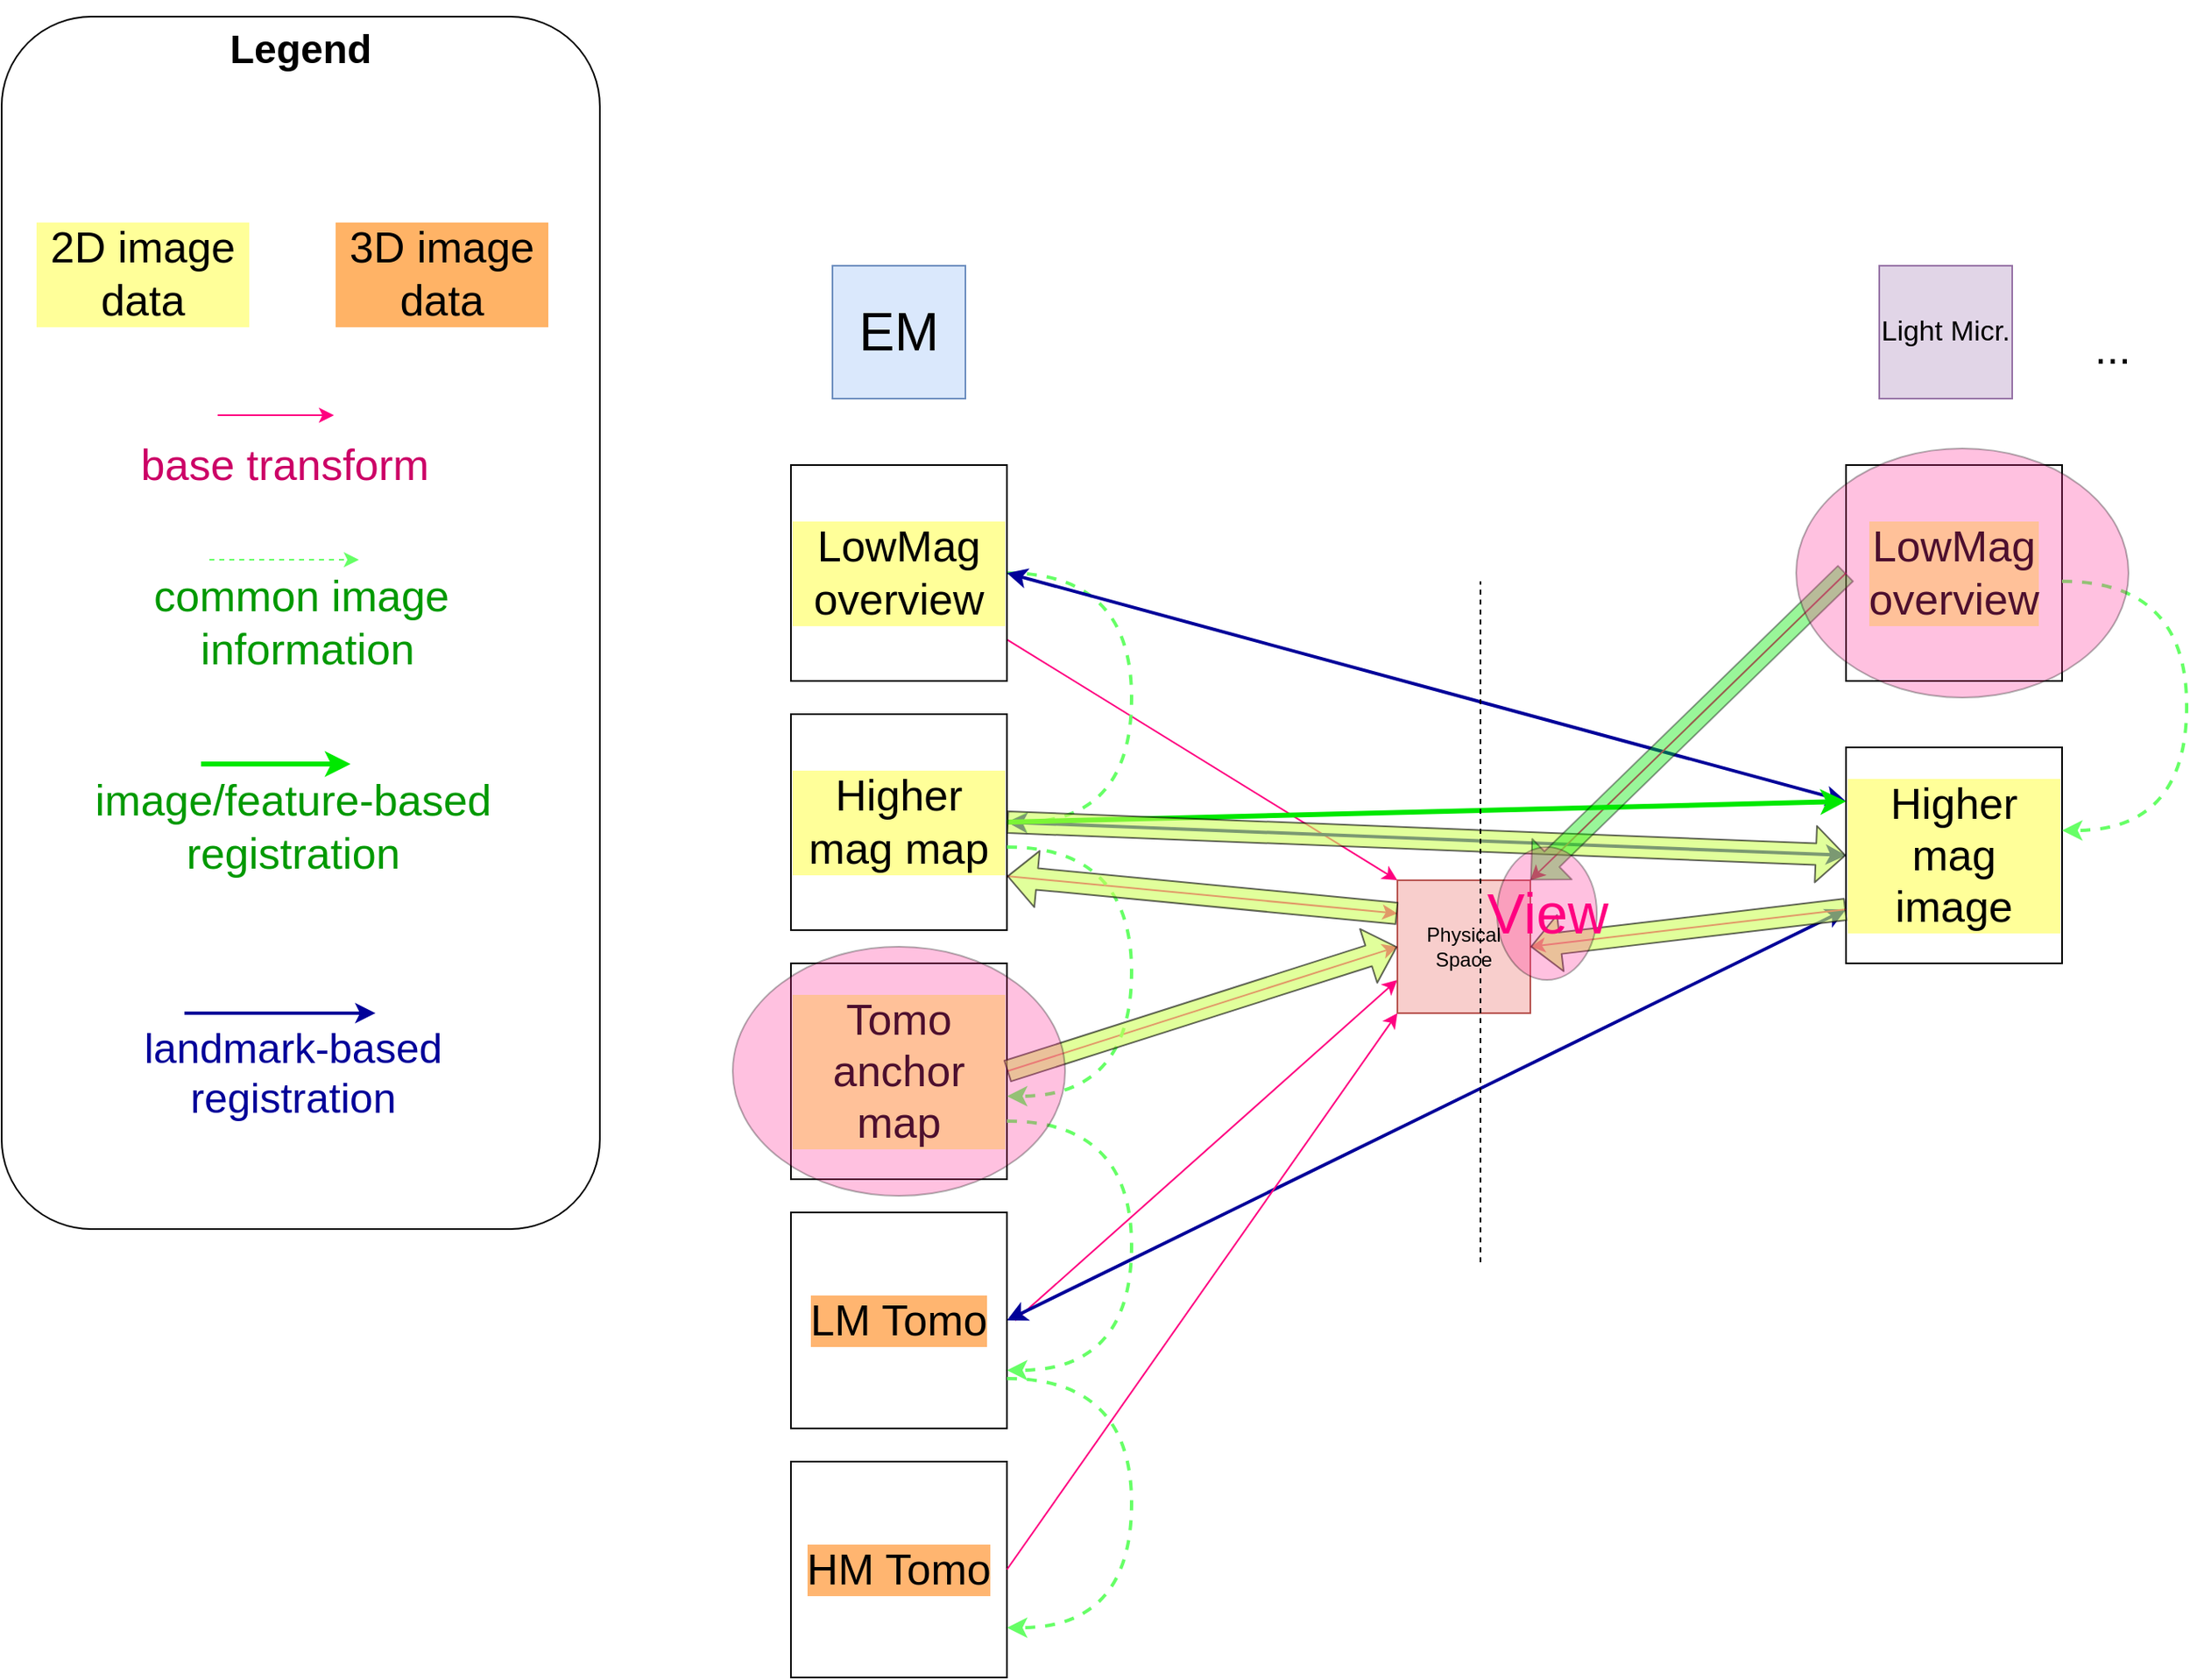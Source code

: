 <mxfile version="14.4.3" type="device"><diagram id="pOuN7SqExKHSNRTI34ed" name="Page-1"><mxGraphModel dx="1950" dy="1998" grid="1" gridSize="10" guides="1" tooltips="1" connect="1" arrows="1" fold="1" page="1" pageScale="1" pageWidth="827" pageHeight="1169" math="0" shadow="0"><root><mxCell id="0"/><mxCell id="1" parent="0"/><mxCell id="qQ7M22QNnEIVx3Uv5I45-1" value="" style="rounded=1;whiteSpace=wrap;html=1;labelBackgroundColor=none;" parent="1" vertex="1"><mxGeometry x="-330" width="360" height="730" as="geometry"/></mxCell><mxCell id="Qksh9HP-Rh7d2STWilPI-1" value="EM" style="whiteSpace=wrap;html=1;aspect=fixed;fontSize=32;labelBackgroundColor=none;fillColor=#dae8fc;strokeColor=#6c8ebf;" parent="1" vertex="1"><mxGeometry x="170" y="150" width="80" height="80" as="geometry"/></mxCell><mxCell id="Qksh9HP-Rh7d2STWilPI-2" value="Light Micr." style="whiteSpace=wrap;html=1;aspect=fixed;fontSize=17;fillColor=#e1d5e7;strokeColor=#9673a6;" parent="1" vertex="1"><mxGeometry x="800" y="150" width="80" height="80" as="geometry"/></mxCell><mxCell id="Qksh9HP-Rh7d2STWilPI-3" value="..." style="text;html=1;align=center;verticalAlign=middle;resizable=0;points=[];autosize=1;fontSize=26;" parent="1" vertex="1"><mxGeometry x="920" y="180" width="40" height="40" as="geometry"/></mxCell><mxCell id="Qksh9HP-Rh7d2STWilPI-9" value="" style="rounded=0;orthogonalLoop=1;jettySize=auto;html=1;fontSize=26;fontColor=#CC0066;strokeColor=#FF0080;entryX=0;entryY=0;entryDx=0;entryDy=0;" parent="1" source="Qksh9HP-Rh7d2STWilPI-4" target="aDSf3XUWdxqSus97QoOU-2" edge="1"><mxGeometry relative="1" as="geometry"><mxPoint x="430" y="520" as="targetPoint"/></mxGeometry></mxCell><mxCell id="Qksh9HP-Rh7d2STWilPI-17" style="edgeStyle=orthogonalEdgeStyle;rounded=0;orthogonalLoop=1;jettySize=auto;html=1;fontSize=26;fontColor=#CC0066;curved=1;entryX=1;entryY=0.5;entryDx=0;entryDy=0;strokeColor=#66FF66;exitX=1;exitY=0.5;exitDx=0;exitDy=0;strokeWidth=2;dashed=1;" parent="1" source="Qksh9HP-Rh7d2STWilPI-4" target="Qksh9HP-Rh7d2STWilPI-5" edge="1"><mxGeometry relative="1" as="geometry"><mxPoint x="580" y="470" as="targetPoint"/><mxPoint x="280" y="335" as="sourcePoint"/><Array as="points"><mxPoint x="350" y="335"/><mxPoint x="350" y="485"/></Array></mxGeometry></mxCell><mxCell id="Qksh9HP-Rh7d2STWilPI-30" style="edgeStyle=none;rounded=0;orthogonalLoop=1;jettySize=auto;html=1;entryX=0;entryY=0.25;entryDx=0;entryDy=0;strokeColor=#000099;strokeWidth=2;fontSize=17;fontColor=#009900;exitX=1;exitY=0.5;exitDx=0;exitDy=0;startArrow=classic;startFill=1;" parent="1" source="Qksh9HP-Rh7d2STWilPI-4" target="Qksh9HP-Rh7d2STWilPI-24" edge="1"><mxGeometry relative="1" as="geometry"/></mxCell><mxCell id="Qksh9HP-Rh7d2STWilPI-4" value="LowMag overview" style="whiteSpace=wrap;html=1;aspect=fixed;fontSize=26;labelBackgroundColor=#FFFF99;" parent="1" vertex="1"><mxGeometry x="145" y="270" width="130" height="130" as="geometry"/></mxCell><mxCell id="Qksh9HP-Rh7d2STWilPI-10" style="rounded=0;orthogonalLoop=1;jettySize=auto;html=1;entryX=0;entryY=0.25;entryDx=0;entryDy=0;fontSize=26;fontColor=#CC0066;strokeColor=#FF0080;exitX=1;exitY=0.75;exitDx=0;exitDy=0;" parent="1" source="Qksh9HP-Rh7d2STWilPI-5" target="aDSf3XUWdxqSus97QoOU-2" edge="1"><mxGeometry relative="1" as="geometry"><mxPoint x="210" y="550" as="sourcePoint"/></mxGeometry></mxCell><mxCell id="Qksh9HP-Rh7d2STWilPI-27" style="edgeStyle=none;rounded=0;orthogonalLoop=1;jettySize=auto;html=1;exitX=1;exitY=0.5;exitDx=0;exitDy=0;entryX=0;entryY=0.5;entryDx=0;entryDy=0;fontSize=17;fontColor=#009900;strokeColor=#000099;strokeWidth=2;startArrow=classic;startFill=1;" parent="1" source="Qksh9HP-Rh7d2STWilPI-5" target="Qksh9HP-Rh7d2STWilPI-24" edge="1"><mxGeometry relative="1" as="geometry"/></mxCell><mxCell id="Qksh9HP-Rh7d2STWilPI-5" value="Higher mag map" style="whiteSpace=wrap;html=1;aspect=fixed;labelBackgroundColor=#FFFF99;fontSize=26;" parent="1" vertex="1"><mxGeometry x="145" y="420" width="130" height="130" as="geometry"/></mxCell><mxCell id="Qksh9HP-Rh7d2STWilPI-11" style="rounded=0;orthogonalLoop=1;jettySize=auto;html=1;exitX=1;exitY=0.5;exitDx=0;exitDy=0;entryX=0;entryY=0.5;entryDx=0;entryDy=0;fontSize=26;fontColor=#CC0066;strokeColor=#FF0080;" parent="1" source="Qksh9HP-Rh7d2STWilPI-6" target="aDSf3XUWdxqSus97QoOU-2" edge="1"><mxGeometry relative="1" as="geometry"/></mxCell><mxCell id="Qksh9HP-Rh7d2STWilPI-6" value="Tomo anchor map" style="whiteSpace=wrap;html=1;aspect=fixed;labelBackgroundColor=#FFFF99;fontSize=26;" parent="1" vertex="1"><mxGeometry x="145" y="570" width="130" height="130" as="geometry"/></mxCell><mxCell id="Qksh9HP-Rh7d2STWilPI-12" style="rounded=0;orthogonalLoop=1;jettySize=auto;html=1;fontSize=26;fontColor=#CC0066;strokeColor=#FF0080;entryX=0;entryY=0.75;entryDx=0;entryDy=0;" parent="1" target="aDSf3XUWdxqSus97QoOU-2" edge="1"><mxGeometry relative="1" as="geometry"><mxPoint x="280" y="785" as="sourcePoint"/></mxGeometry></mxCell><mxCell id="Qksh9HP-Rh7d2STWilPI-28" style="edgeStyle=none;rounded=0;orthogonalLoop=1;jettySize=auto;html=1;exitX=1;exitY=0.5;exitDx=0;exitDy=0;entryX=0;entryY=0.75;entryDx=0;entryDy=0;strokeColor=#000099;strokeWidth=2;fontSize=17;fontColor=#009900;startArrow=classic;startFill=1;" parent="1" source="Qksh9HP-Rh7d2STWilPI-7" target="Qksh9HP-Rh7d2STWilPI-24" edge="1"><mxGeometry relative="1" as="geometry"/></mxCell><mxCell id="Qksh9HP-Rh7d2STWilPI-7" value="LM Tomo" style="whiteSpace=wrap;html=1;aspect=fixed;labelBackgroundColor=#FFB570;fontSize=26;" parent="1" vertex="1"><mxGeometry x="145" y="720" width="130" height="130" as="geometry"/></mxCell><mxCell id="Qksh9HP-Rh7d2STWilPI-8" value="HM Tomo" style="whiteSpace=wrap;html=1;aspect=fixed;labelBackgroundColor=#FFB570;fontSize=26;" parent="1" vertex="1"><mxGeometry x="145" y="870" width="130" height="130" as="geometry"/></mxCell><mxCell id="Qksh9HP-Rh7d2STWilPI-20" style="edgeStyle=orthogonalEdgeStyle;rounded=0;orthogonalLoop=1;jettySize=auto;html=1;exitX=1;exitY=0.5;exitDx=0;exitDy=0;fontSize=26;fontColor=#CC0066;curved=1;entryX=1;entryY=0.5;entryDx=0;entryDy=0;strokeColor=#66FF66;strokeWidth=2;dashed=1;" parent="1" edge="1"><mxGeometry relative="1" as="geometry"><mxPoint x="275" y="650" as="targetPoint"/><mxPoint x="275" y="500" as="sourcePoint"/><Array as="points"><mxPoint x="350" y="500"/><mxPoint x="350" y="650"/></Array></mxGeometry></mxCell><mxCell id="Qksh9HP-Rh7d2STWilPI-21" style="edgeStyle=orthogonalEdgeStyle;rounded=0;orthogonalLoop=1;jettySize=auto;html=1;exitX=1;exitY=0.5;exitDx=0;exitDy=0;fontSize=26;fontColor=#CC0066;curved=1;entryX=1;entryY=0.5;entryDx=0;entryDy=0;strokeColor=#66FF66;strokeWidth=2;dashed=1;" parent="1" edge="1"><mxGeometry relative="1" as="geometry"><mxPoint x="275" y="815" as="targetPoint"/><mxPoint x="275" y="665" as="sourcePoint"/><Array as="points"><mxPoint x="350" y="665"/><mxPoint x="350" y="815"/></Array></mxGeometry></mxCell><mxCell id="Qksh9HP-Rh7d2STWilPI-22" style="edgeStyle=orthogonalEdgeStyle;rounded=0;orthogonalLoop=1;jettySize=auto;html=1;exitX=1;exitY=0.5;exitDx=0;exitDy=0;fontSize=26;fontColor=#CC0066;curved=1;entryX=1;entryY=0.5;entryDx=0;entryDy=0;strokeColor=#66FF66;strokeWidth=2;dashed=1;" parent="1" edge="1"><mxGeometry relative="1" as="geometry"><mxPoint x="275" y="970" as="targetPoint"/><mxPoint x="275" y="820" as="sourcePoint"/><Array as="points"><mxPoint x="350" y="820"/><mxPoint x="350" y="970"/></Array></mxGeometry></mxCell><mxCell id="Qksh9HP-Rh7d2STWilPI-23" value="LowMag&lt;br&gt;overview" style="whiteSpace=wrap;html=1;aspect=fixed;fontSize=26;labelBackgroundColor=#FFFF99;" parent="1" vertex="1"><mxGeometry x="780" y="270" width="130" height="130" as="geometry"/></mxCell><mxCell id="Qksh9HP-Rh7d2STWilPI-24" value="Higher mag image" style="whiteSpace=wrap;html=1;aspect=fixed;labelBackgroundColor=#FFFF99;fontSize=26;" parent="1" vertex="1"><mxGeometry x="780" y="440" width="130" height="130" as="geometry"/></mxCell><mxCell id="Qksh9HP-Rh7d2STWilPI-25" style="edgeStyle=orthogonalEdgeStyle;rounded=0;orthogonalLoop=1;jettySize=auto;html=1;exitX=1;exitY=0.5;exitDx=0;exitDy=0;fontSize=26;fontColor=#CC0066;curved=1;entryX=1;entryY=0.5;entryDx=0;entryDy=0;strokeColor=#66FF66;strokeWidth=2;dashed=1;" parent="1" edge="1"><mxGeometry relative="1" as="geometry"><mxPoint x="910" y="490" as="targetPoint"/><mxPoint x="910" y="340" as="sourcePoint"/><Array as="points"><mxPoint x="985" y="340"/><mxPoint x="985" y="490"/></Array></mxGeometry></mxCell><mxCell id="Qksh9HP-Rh7d2STWilPI-26" value="" style="rounded=0;orthogonalLoop=1;jettySize=auto;html=1;fontSize=26;fontColor=#CC0066;strokeColor=#FF0080;exitX=0;exitY=0.5;exitDx=0;exitDy=0;entryX=1;entryY=0;entryDx=0;entryDy=0;" parent="1" source="Qksh9HP-Rh7d2STWilPI-23" target="aDSf3XUWdxqSus97QoOU-2" edge="1"><mxGeometry relative="1" as="geometry"><mxPoint x="700" y="410" as="sourcePoint"/><mxPoint x="700" y="430" as="targetPoint"/></mxGeometry></mxCell><mxCell id="Qksh9HP-Rh7d2STWilPI-43" style="rounded=0;orthogonalLoop=1;jettySize=auto;html=1;fontSize=26;fontColor=#CC0066;exitX=1;exitY=0.5;exitDx=0;exitDy=0;strokeWidth=3;entryX=0;entryY=0.25;entryDx=0;entryDy=0;strokeColor=#00E800;" parent="1" source="Qksh9HP-Rh7d2STWilPI-5" target="Qksh9HP-Rh7d2STWilPI-24" edge="1"><mxGeometry relative="1" as="geometry"><mxPoint x="450" y="484" as="targetPoint"/><mxPoint x="285" y="345" as="sourcePoint"/></mxGeometry></mxCell><mxCell id="Qksh9HP-Rh7d2STWilPI-44" value="2D image data" style="whiteSpace=wrap;html=1;aspect=fixed;fontSize=26;labelBackgroundColor=#FFFF99;strokeColor=none;" parent="1" vertex="1"><mxGeometry x="-310" y="90" width="130" height="130" as="geometry"/></mxCell><mxCell id="Qksh9HP-Rh7d2STWilPI-45" value="&lt;span style=&quot;&quot;&gt;3D image data&lt;/span&gt;" style="whiteSpace=wrap;html=1;aspect=fixed;fontSize=26;labelBackgroundColor=#FFB366;strokeColor=none;" parent="1" vertex="1"><mxGeometry x="-130" y="90" width="130" height="130" as="geometry"/></mxCell><mxCell id="qQ7M22QNnEIVx3Uv5I45-2" value="&lt;h1&gt;Legend&lt;/h1&gt;" style="text;html=1;strokeColor=none;fillColor=none;spacing=5;spacingTop=-20;whiteSpace=wrap;overflow=hidden;rounded=0;labelBackgroundColor=none;align=center;" parent="1" vertex="1"><mxGeometry x="-320" width="340" height="120" as="geometry"/></mxCell><mxCell id="aDSf3XUWdxqSus97QoOU-2" value="Physical Space" style="whiteSpace=wrap;html=1;aspect=fixed;fillColor=#f8cecc;strokeColor=#b85450;" parent="1" vertex="1"><mxGeometry x="510" y="520" width="80" height="80" as="geometry"/></mxCell><mxCell id="aDSf3XUWdxqSus97QoOU-3" style="rounded=0;orthogonalLoop=1;jettySize=auto;html=1;fontSize=26;fontColor=#CC0066;strokeColor=#FF0080;entryX=0;entryY=1;entryDx=0;entryDy=0;exitX=1;exitY=0.5;exitDx=0;exitDy=0;" parent="1" source="Qksh9HP-Rh7d2STWilPI-8" target="aDSf3XUWdxqSus97QoOU-2" edge="1"><mxGeometry relative="1" as="geometry"><mxPoint x="290" y="795" as="sourcePoint"/><mxPoint x="520" y="590" as="targetPoint"/></mxGeometry></mxCell><mxCell id="aDSf3XUWdxqSus97QoOU-5" value="" style="rounded=0;orthogonalLoop=1;jettySize=auto;html=1;fontSize=26;fontColor=#CC0066;strokeColor=#FF0080;entryX=1;entryY=0.5;entryDx=0;entryDy=0;exitX=0;exitY=0.75;exitDx=0;exitDy=0;" parent="1" source="Qksh9HP-Rh7d2STWilPI-24" target="aDSf3XUWdxqSus97QoOU-2" edge="1"><mxGeometry relative="1" as="geometry"><mxPoint x="780" y="528" as="sourcePoint"/><mxPoint x="600" y="530" as="targetPoint"/></mxGeometry></mxCell><mxCell id="aDSf3XUWdxqSus97QoOU-6" value="" style="group" parent="1" vertex="1" connectable="0"><mxGeometry x="-250" y="600" width="190" height="70" as="geometry"/></mxCell><mxCell id="Qksh9HP-Rh7d2STWilPI-31" style="edgeStyle=none;rounded=0;orthogonalLoop=1;jettySize=auto;html=1;entryX=0;entryY=0.5;entryDx=0;entryDy=0;strokeColor=#000099;strokeWidth=2;fontSize=17;fontColor=#009900;" parent="aDSf3XUWdxqSus97QoOU-6" edge="1"><mxGeometry relative="1" as="geometry"><mxPoint x="30" as="sourcePoint"/><mxPoint x="145" as="targetPoint"/></mxGeometry></mxCell><mxCell id="Qksh9HP-Rh7d2STWilPI-32" value="&lt;font color=&quot;#000099&quot; style=&quot;font-size: 25px;&quot;&gt;landmark-based&lt;br style=&quot;font-size: 25px;&quot;&gt;registration&lt;/font&gt;" style="text;html=1;align=center;verticalAlign=middle;resizable=0;points=[];autosize=1;fontSize=25;fontColor=#009900;" parent="aDSf3XUWdxqSus97QoOU-6" vertex="1"><mxGeometry width="190" height="70" as="geometry"/></mxCell><mxCell id="aDSf3XUWdxqSus97QoOU-7" value="" style="group" parent="1" vertex="1" connectable="0"><mxGeometry x="-245" y="327" width="190" height="73" as="geometry"/></mxCell><mxCell id="Qksh9HP-Rh7d2STWilPI-18" style="rounded=0;orthogonalLoop=1;jettySize=auto;html=1;fontSize=26;fontColor=#CC0066;strokeColor=#66FF66;dashed=1;" parent="aDSf3XUWdxqSus97QoOU-7" edge="1"><mxGeometry relative="1" as="geometry"><mxPoint x="130" as="targetPoint"/><mxPoint x="40" as="sourcePoint"/></mxGeometry></mxCell><mxCell id="Qksh9HP-Rh7d2STWilPI-19" value="common image&lt;br&gt;&amp;nbsp;information" style="text;html=1;align=center;verticalAlign=middle;resizable=0;points=[];autosize=1;fontSize=26;fontColor=#009900;" parent="aDSf3XUWdxqSus97QoOU-7" vertex="1"><mxGeometry y="3" width="190" height="70" as="geometry"/></mxCell><mxCell id="aDSf3XUWdxqSus97QoOU-8" value="" style="group" parent="1" vertex="1" connectable="0"><mxGeometry x="-255" y="240" width="190" height="50" as="geometry"/></mxCell><mxCell id="Qksh9HP-Rh7d2STWilPI-13" value="" style="endArrow=classic;html=1;strokeColor=#FF0080;fontSize=26;fontColor=#CC0066;" parent="aDSf3XUWdxqSus97QoOU-8" edge="1"><mxGeometry width="50" height="50" relative="1" as="geometry"><mxPoint x="55" as="sourcePoint"/><mxPoint x="125" as="targetPoint"/></mxGeometry></mxCell><mxCell id="Qksh9HP-Rh7d2STWilPI-14" value="base transform" style="text;html=1;align=center;verticalAlign=middle;resizable=0;points=[];autosize=1;fontSize=26;fontColor=#CC0066;" parent="aDSf3XUWdxqSus97QoOU-8" vertex="1"><mxGeometry y="10" width="190" height="40" as="geometry"/></mxCell><mxCell id="aDSf3XUWdxqSus97QoOU-9" value="" style="group" parent="1" vertex="1" connectable="0"><mxGeometry x="-250" y="450" width="220" height="73" as="geometry"/></mxCell><mxCell id="aDSf3XUWdxqSus97QoOU-10" style="rounded=0;orthogonalLoop=1;jettySize=auto;html=1;fontSize=26;fontColor=#CC0066;strokeWidth=3;strokeColor=#00E800;" parent="aDSf3XUWdxqSus97QoOU-9" edge="1"><mxGeometry relative="1" as="geometry"><mxPoint x="130" as="targetPoint"/><mxPoint x="40" as="sourcePoint"/></mxGeometry></mxCell><mxCell id="aDSf3XUWdxqSus97QoOU-11" value="image/feature-based&lt;br&gt;registration" style="text;html=1;align=center;verticalAlign=middle;resizable=0;points=[];autosize=1;fontSize=26;fontColor=#009900;" parent="aDSf3XUWdxqSus97QoOU-9" vertex="1"><mxGeometry x="-30" y="3" width="250" height="70" as="geometry"/></mxCell><mxCell id="AzHpne2HXHxR9DRgpeDN-1" value="" style="shape=flexArrow;endArrow=classic;html=1;width=13;endSize=5.56;entryX=0;entryY=0.5;entryDx=0;entryDy=0;exitX=1;exitY=0.5;exitDx=0;exitDy=0;opacity=60;fillColor=#CDFF59;" edge="1" parent="1" source="Qksh9HP-Rh7d2STWilPI-6" target="aDSf3XUWdxqSus97QoOU-2"><mxGeometry width="50" height="50" relative="1" as="geometry"><mxPoint x="270" y="640" as="sourcePoint"/><mxPoint x="310" y="600" as="targetPoint"/></mxGeometry></mxCell><mxCell id="AzHpne2HXHxR9DRgpeDN-2" value="" style="shape=flexArrow;endArrow=classic;html=1;width=13;endSize=5.56;entryX=1;entryY=0.75;entryDx=0;entryDy=0;exitX=0;exitY=0.25;exitDx=0;exitDy=0;opacity=60;fillColor=#CDFF59;" edge="1" parent="1" source="aDSf3XUWdxqSus97QoOU-2" target="Qksh9HP-Rh7d2STWilPI-5"><mxGeometry width="50" height="50" relative="1" as="geometry"><mxPoint x="310" y="550" as="sourcePoint"/><mxPoint x="545" y="475" as="targetPoint"/></mxGeometry></mxCell><mxCell id="AzHpne2HXHxR9DRgpeDN-3" value="" style="shape=flexArrow;endArrow=classic;html=1;width=13;endSize=5.56;entryX=0;entryY=0.5;entryDx=0;entryDy=0;exitX=1;exitY=0.5;exitDx=0;exitDy=0;opacity=60;fillColor=#CDFF59;" edge="1" parent="1" source="Qksh9HP-Rh7d2STWilPI-5" target="Qksh9HP-Rh7d2STWilPI-24"><mxGeometry width="50" height="50" relative="1" as="geometry"><mxPoint x="520" y="550" as="sourcePoint"/><mxPoint x="285" y="527.5" as="targetPoint"/></mxGeometry></mxCell><mxCell id="AzHpne2HXHxR9DRgpeDN-4" value="" style="shape=flexArrow;endArrow=classic;html=1;width=13;endSize=5.56;entryX=1;entryY=0.5;entryDx=0;entryDy=0;exitX=0;exitY=0.75;exitDx=0;exitDy=0;opacity=60;fillColor=#CDFF59;" edge="1" parent="1" source="Qksh9HP-Rh7d2STWilPI-24" target="aDSf3XUWdxqSus97QoOU-2"><mxGeometry width="50" height="50" relative="1" as="geometry"><mxPoint x="530" y="560" as="sourcePoint"/><mxPoint x="295" y="537.5" as="targetPoint"/></mxGeometry></mxCell><mxCell id="AzHpne2HXHxR9DRgpeDN-5" value="" style="shape=flexArrow;endArrow=classic;html=1;width=13;endSize=5.56;entryX=1;entryY=0;entryDx=0;entryDy=0;exitX=0;exitY=0.5;exitDx=0;exitDy=0;fillColor=#00E800;opacity=40;" edge="1" parent="1" source="Qksh9HP-Rh7d2STWilPI-23" target="aDSf3XUWdxqSus97QoOU-2"><mxGeometry width="50" height="50" relative="1" as="geometry"><mxPoint x="735" y="327" as="sourcePoint"/><mxPoint x="500" y="304.5" as="targetPoint"/></mxGeometry></mxCell><mxCell id="AzHpne2HXHxR9DRgpeDN-6" value="" style="endArrow=none;dashed=1;html=1;" edge="1" parent="1"><mxGeometry width="50" height="50" relative="1" as="geometry"><mxPoint x="560" y="750" as="sourcePoint"/><mxPoint x="560" y="340" as="targetPoint"/></mxGeometry></mxCell><mxCell id="AzHpne2HXHxR9DRgpeDN-7" value="" style="ellipse;whiteSpace=wrap;html=1;fillColor=#FF3399;opacity=30;" vertex="1" parent="1"><mxGeometry x="110" y="560" width="200" height="150" as="geometry"/></mxCell><mxCell id="AzHpne2HXHxR9DRgpeDN-8" value="" style="ellipse;whiteSpace=wrap;html=1;fillColor=#FF3399;opacity=30;" vertex="1" parent="1"><mxGeometry x="750" y="260" width="200" height="150" as="geometry"/></mxCell><mxCell id="AzHpne2HXHxR9DRgpeDN-9" value="" style="ellipse;whiteSpace=wrap;html=1;fillColor=#FF3399;opacity=30;" vertex="1" parent="1"><mxGeometry x="570" y="500" width="60" height="80" as="geometry"/></mxCell><mxCell id="AzHpne2HXHxR9DRgpeDN-11" value="View" style="text;html=1;align=center;verticalAlign=middle;resizable=0;points=[];autosize=1;fontSize=34;fontColor=#FF0080;" vertex="1" parent="1"><mxGeometry x="555" y="515" width="90" height="50" as="geometry"/></mxCell></root></mxGraphModel></diagram></mxfile>